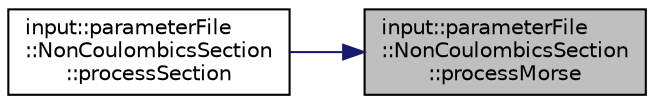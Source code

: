 digraph "input::parameterFile::NonCoulombicsSection::processMorse"
{
 // LATEX_PDF_SIZE
  edge [fontname="Helvetica",fontsize="10",labelfontname="Helvetica",labelfontsize="10"];
  node [fontname="Helvetica",fontsize="10",shape=record];
  rankdir="RL";
  Node1 [label="input::parameterFile\l::NonCoulombicsSection\l::processMorse",height=0.2,width=0.4,color="black", fillcolor="grey75", style="filled", fontcolor="black",tooltip="processes the morse nonCoulombics section of the parameter file and adds the morse pair to the nonCou..."];
  Node1 -> Node2 [dir="back",color="midnightblue",fontsize="10",style="solid",fontname="Helvetica"];
  Node2 [label="input::parameterFile\l::NonCoulombicsSection\l::processSection",height=0.2,width=0.4,color="black", fillcolor="white", style="filled",URL="$classinput_1_1parameterFile_1_1NonCoulombicsSection.html#aa5f8d754a6be93755ec39f1c27700692",tooltip="determines which nonCoulombic type is processed"];
}
